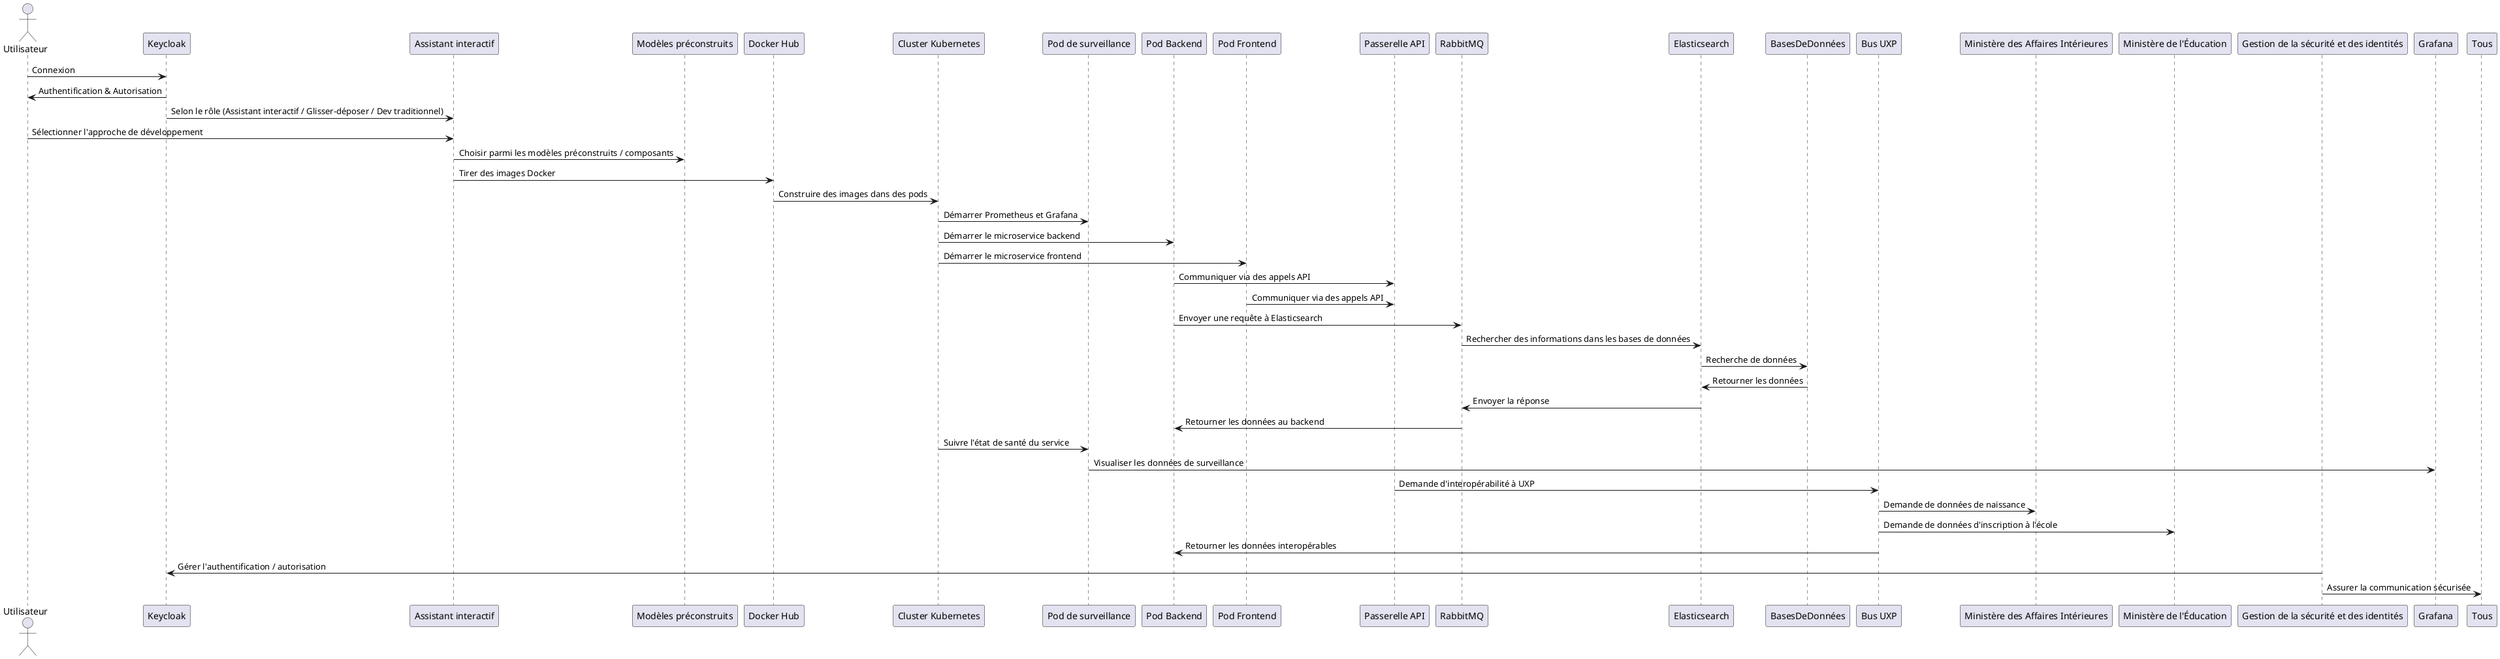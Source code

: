 @startuml UXP_Interoperability_Diagram
actor Utilisateur
participant Keycloak
participant "Assistant interactif" as AssistantInteractif
participant "Modèles préconstruits" as ModelesPreConstruits
participant "Docker Hub" as DockerHub
participant "Cluster Kubernetes" as ClusterKubernetes
participant "Pod de surveillance" as PodSurveillance
participant "Pod Backend" as PodBackend
participant "Pod Frontend" as PodFrontend
participant "Passerelle API" as PasserelleAPI
participant RabbitMQ
participant Elasticsearch
participant BasesDeDonnées
participant "Bus UXP" as BusUXP
participant "Ministère des Affaires Intérieures" as AffairesInterieures
participant "Ministère de l'Éducation" as Education
participant "Gestion de la sécurité et des identités" as GestionSecuriteIdentites

Utilisateur -> Keycloak: Connexion
Keycloak -> Utilisateur: Authentification & Autorisation
Keycloak -> AssistantInteractif: Selon le rôle (Assistant interactif / Glisser-déposer / Dev traditionnel)

Utilisateur -> AssistantInteractif: Sélectionner l'approche de développement
AssistantInteractif -> ModelesPreConstruits: Choisir parmi les modèles préconstruits / composants
AssistantInteractif -> DockerHub: Tirer des images Docker
DockerHub -> ClusterKubernetes: Construire des images dans des pods

ClusterKubernetes -> PodSurveillance: Démarrer Prometheus et Grafana
ClusterKubernetes -> PodBackend: Démarrer le microservice backend
ClusterKubernetes -> PodFrontend: Démarrer le microservice frontend

PodBackend -> PasserelleAPI: Communiquer via des appels API
PodFrontend -> PasserelleAPI: Communiquer via des appels API

PodBackend -> RabbitMQ: Envoyer une requête à Elasticsearch
RabbitMQ -> Elasticsearch: Rechercher des informations dans les bases de données

Elasticsearch -> BasesDeDonnées: Recherche de données
BasesDeDonnées -> Elasticsearch: Retourner les données
Elasticsearch -> RabbitMQ: Envoyer la réponse
RabbitMQ -> PodBackend: Retourner les données au backend

ClusterKubernetes -> PodSurveillance: Suivre l'état de santé du service
PodSurveillance -> Grafana: Visualiser les données de surveillance

PasserelleAPI -> BusUXP: Demande d'interopérabilité à UXP
BusUXP -> AffairesInterieures: Demande de données de naissance
BusUXP -> Education: Demande de données d'inscription à l'école
BusUXP -> PodBackend: Retourner les données interopérables

GestionSecuriteIdentites -> Keycloak: Gérer l'authentification / autorisation
GestionSecuriteIdentites -> Tous: Assurer la communication sécurisée

@enduml

